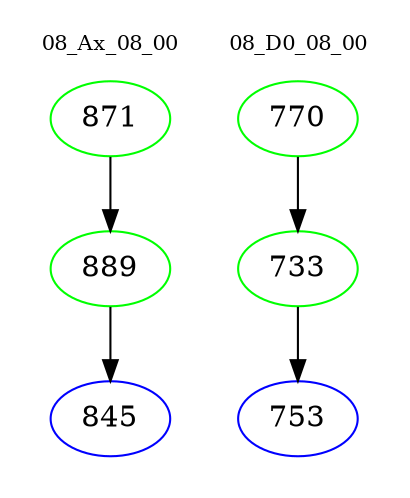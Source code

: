 digraph{
subgraph cluster_0 {
color = white
label = "08_Ax_08_00";
fontsize=10;
T0_871 [label="871", color="green"]
T0_871 -> T0_889 [color="black"]
T0_889 [label="889", color="green"]
T0_889 -> T0_845 [color="black"]
T0_845 [label="845", color="blue"]
}
subgraph cluster_1 {
color = white
label = "08_D0_08_00";
fontsize=10;
T1_770 [label="770", color="green"]
T1_770 -> T1_733 [color="black"]
T1_733 [label="733", color="green"]
T1_733 -> T1_753 [color="black"]
T1_753 [label="753", color="blue"]
}
}
